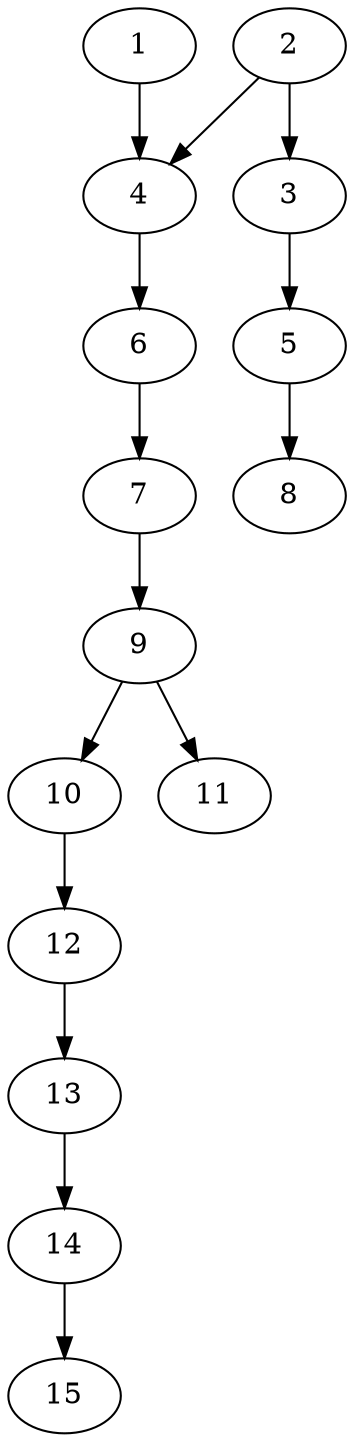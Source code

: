 // DAG automatically generated by daggen at Thu Oct  3 13:59:26 2019
// ./daggen --dot -n 15 --ccr 0.5 --fat 0.3 --regular 0.7 --density 0.6 --mindata 5242880 --maxdata 52428800 
digraph G {
  1 [size="71856128", alpha="0.10", expect_size="35928064"] 
  1 -> 4 [size ="35928064"]
  2 [size="71000064", alpha="0.08", expect_size="35500032"] 
  2 -> 3 [size ="35500032"]
  2 -> 4 [size ="35500032"]
  3 [size="72531968", alpha="0.07", expect_size="36265984"] 
  3 -> 5 [size ="36265984"]
  4 [size="81027072", alpha="0.15", expect_size="40513536"] 
  4 -> 6 [size ="40513536"]
  5 [size="77027328", alpha="0.02", expect_size="38513664"] 
  5 -> 8 [size ="38513664"]
  6 [size="47110144", alpha="0.13", expect_size="23555072"] 
  6 -> 7 [size ="23555072"]
  7 [size="17582080", alpha="0.01", expect_size="8791040"] 
  7 -> 9 [size ="8791040"]
  8 [size="16478208", alpha="0.16", expect_size="8239104"] 
  9 [size="66924544", alpha="0.13", expect_size="33462272"] 
  9 -> 10 [size ="33462272"]
  9 -> 11 [size ="33462272"]
  10 [size="19550208", alpha="0.18", expect_size="9775104"] 
  10 -> 12 [size ="9775104"]
  11 [size="11442176", alpha="0.17", expect_size="5721088"] 
  12 [size="59621376", alpha="0.09", expect_size="29810688"] 
  12 -> 13 [size ="29810688"]
  13 [size="97519616", alpha="0.10", expect_size="48759808"] 
  13 -> 14 [size ="48759808"]
  14 [size="35956736", alpha="0.12", expect_size="17978368"] 
  14 -> 15 [size ="17978368"]
  15 [size="11358208", alpha="0.06", expect_size="5679104"] 
}
